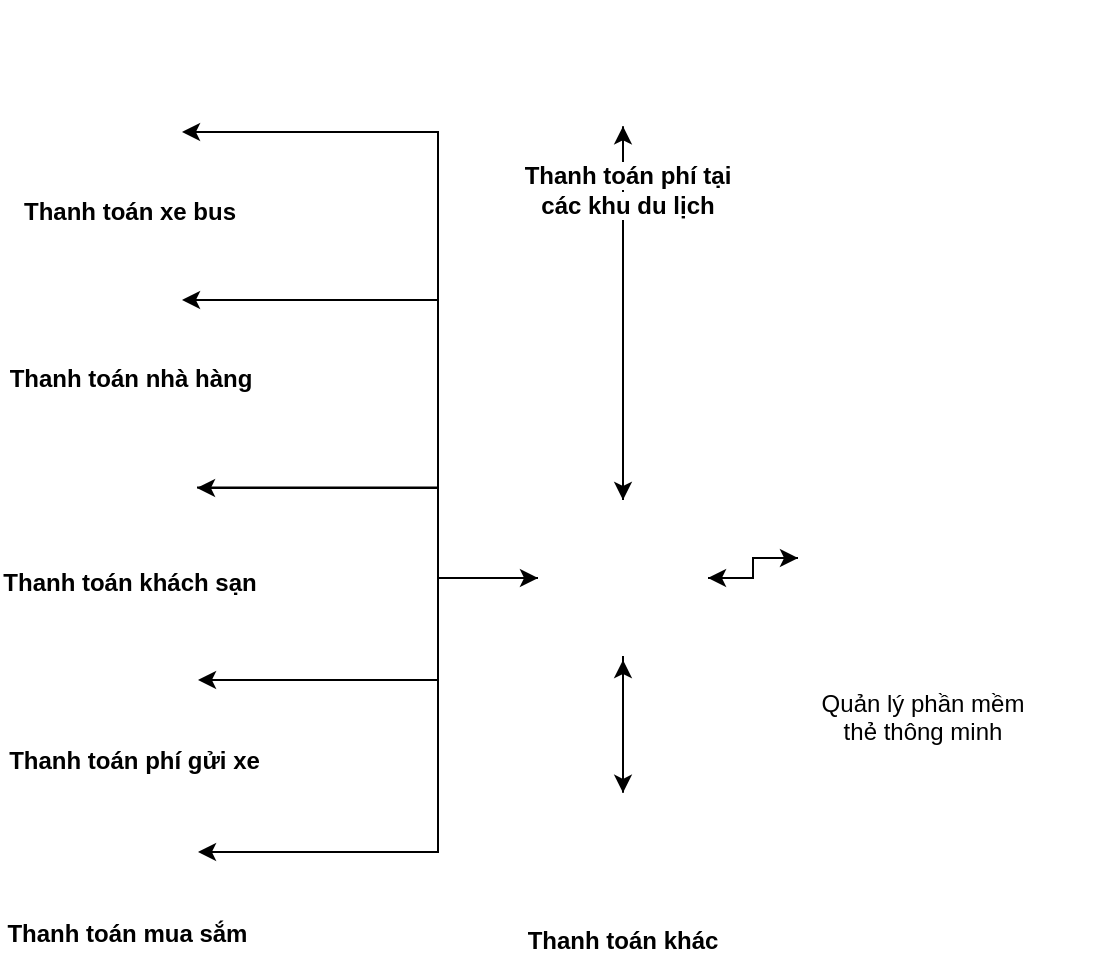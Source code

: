 <mxfile version="18.1.3" type="github">
  <diagram id="YVmNv48VYtaEa-Qu43L8" name="Page-1">
    <mxGraphModel dx="965" dy="597" grid="1" gridSize="10" guides="1" tooltips="1" connect="1" arrows="1" fold="1" page="1" pageScale="1" pageWidth="850" pageHeight="1100" math="0" shadow="0">
      <root>
        <mxCell id="0" />
        <mxCell id="1" parent="0" />
        <mxCell id="V7S1DQHfznA4UIGBVDYL-12" style="edgeStyle=orthogonalEdgeStyle;rounded=0;orthogonalLoop=1;jettySize=auto;html=1;exitX=0;exitY=0.5;exitDx=0;exitDy=0;entryX=1;entryY=0.5;entryDx=0;entryDy=0;" edge="1" parent="1" source="V7S1DQHfznA4UIGBVDYL-3" target="V7S1DQHfznA4UIGBVDYL-9">
          <mxGeometry relative="1" as="geometry" />
        </mxCell>
        <mxCell id="V7S1DQHfznA4UIGBVDYL-3" value="Quản lý phần mềm &#xa;thẻ thông minh" style="shape=image;verticalLabelPosition=bottom;labelBackgroundColor=default;verticalAlign=top;aspect=fixed;imageAspect=0;image=https://cdn.iconscout.com/icon/premium/png-256-thumb/data-management-1683684-1431573.png;" vertex="1" parent="1">
          <mxGeometry x="540" y="280" width="125" height="118" as="geometry" />
        </mxCell>
        <mxCell id="V7S1DQHfznA4UIGBVDYL-4" value="" style="shape=image;verticalLabelPosition=bottom;labelBackgroundColor=default;verticalAlign=top;aspect=fixed;imageAspect=0;image=https://cdn4.iconfinder.com/data/icons/education-information/32/data-512.png;" vertex="1" parent="1">
          <mxGeometry x="636" y="344" width="61" height="54" as="geometry" />
        </mxCell>
        <mxCell id="V7S1DQHfznA4UIGBVDYL-13" value="" style="edgeStyle=orthogonalEdgeStyle;rounded=0;orthogonalLoop=1;jettySize=auto;html=1;" edge="1" parent="1" source="V7S1DQHfznA4UIGBVDYL-9" target="V7S1DQHfznA4UIGBVDYL-3">
          <mxGeometry relative="1" as="geometry" />
        </mxCell>
        <mxCell id="V7S1DQHfznA4UIGBVDYL-26" style="edgeStyle=orthogonalEdgeStyle;rounded=0;orthogonalLoop=1;jettySize=auto;html=1;" edge="1" parent="1" source="V7S1DQHfznA4UIGBVDYL-9" target="V7S1DQHfznA4UIGBVDYL-17">
          <mxGeometry relative="1" as="geometry">
            <mxPoint x="280" y="126" as="targetPoint" />
            <Array as="points">
              <mxPoint x="360" y="349" />
              <mxPoint x="360" y="126" />
            </Array>
          </mxGeometry>
        </mxCell>
        <mxCell id="V7S1DQHfznA4UIGBVDYL-34" style="edgeStyle=orthogonalEdgeStyle;rounded=0;orthogonalLoop=1;jettySize=auto;html=1;entryX=1;entryY=0.5;entryDx=0;entryDy=0;" edge="1" parent="1" source="V7S1DQHfznA4UIGBVDYL-9" target="V7S1DQHfznA4UIGBVDYL-19">
          <mxGeometry relative="1" as="geometry">
            <mxPoint x="280" y="210" as="targetPoint" />
            <Array as="points">
              <mxPoint x="360" y="349" />
              <mxPoint x="360" y="210" />
            </Array>
          </mxGeometry>
        </mxCell>
        <mxCell id="V7S1DQHfznA4UIGBVDYL-35" style="edgeStyle=orthogonalEdgeStyle;rounded=0;orthogonalLoop=1;jettySize=auto;html=1;exitX=0;exitY=0.5;exitDx=0;exitDy=0;" edge="1" parent="1" source="V7S1DQHfznA4UIGBVDYL-9" target="V7S1DQHfznA4UIGBVDYL-20">
          <mxGeometry relative="1" as="geometry">
            <Array as="points">
              <mxPoint x="360" y="349" />
              <mxPoint x="360" y="304" />
            </Array>
          </mxGeometry>
        </mxCell>
        <mxCell id="V7S1DQHfznA4UIGBVDYL-36" style="edgeStyle=orthogonalEdgeStyle;rounded=0;orthogonalLoop=1;jettySize=auto;html=1;exitX=0;exitY=0.5;exitDx=0;exitDy=0;" edge="1" parent="1" source="V7S1DQHfznA4UIGBVDYL-9">
          <mxGeometry relative="1" as="geometry">
            <mxPoint x="240" y="400" as="targetPoint" />
            <Array as="points">
              <mxPoint x="360" y="349" />
              <mxPoint x="360" y="400" />
            </Array>
          </mxGeometry>
        </mxCell>
        <mxCell id="V7S1DQHfznA4UIGBVDYL-37" style="edgeStyle=orthogonalEdgeStyle;rounded=0;orthogonalLoop=1;jettySize=auto;html=1;exitX=0;exitY=0.5;exitDx=0;exitDy=0;" edge="1" parent="1" source="V7S1DQHfznA4UIGBVDYL-9">
          <mxGeometry relative="1" as="geometry">
            <mxPoint x="240" y="486" as="targetPoint" />
            <Array as="points">
              <mxPoint x="360" y="349" />
              <mxPoint x="360" y="486" />
            </Array>
          </mxGeometry>
        </mxCell>
        <mxCell id="V7S1DQHfznA4UIGBVDYL-44" style="edgeStyle=orthogonalEdgeStyle;rounded=0;orthogonalLoop=1;jettySize=auto;html=1;entryX=0.5;entryY=0;entryDx=0;entryDy=0;" edge="1" parent="1" source="V7S1DQHfznA4UIGBVDYL-9" target="V7S1DQHfznA4UIGBVDYL-25">
          <mxGeometry relative="1" as="geometry" />
        </mxCell>
        <mxCell id="V7S1DQHfznA4UIGBVDYL-47" style="edgeStyle=orthogonalEdgeStyle;rounded=0;orthogonalLoop=1;jettySize=auto;html=1;" edge="1" parent="1" source="V7S1DQHfznA4UIGBVDYL-9" target="V7S1DQHfznA4UIGBVDYL-39">
          <mxGeometry relative="1" as="geometry" />
        </mxCell>
        <mxCell id="V7S1DQHfznA4UIGBVDYL-9" value="" style="shape=image;verticalLabelPosition=bottom;labelBackgroundColor=default;verticalAlign=top;aspect=fixed;imageAspect=0;image=https://cdn.iconscout.com/icon/free/png-256/credit-card-955-1115056.png;" vertex="1" parent="1">
          <mxGeometry x="410" y="310" width="85" height="78" as="geometry" />
        </mxCell>
        <mxCell id="V7S1DQHfznA4UIGBVDYL-17" value="Thanh toán xe bus" style="shape=image;verticalLabelPosition=bottom;labelBackgroundColor=default;verticalAlign=top;aspect=fixed;imageAspect=0;image=https://cdn-icons-png.flaticon.com/512/543/543885.png;fontStyle=1" vertex="1" parent="1">
          <mxGeometry x="180" y="100" width="52" height="52" as="geometry" />
        </mxCell>
        <mxCell id="V7S1DQHfznA4UIGBVDYL-19" value="Thanh toán nhà hàng" style="shape=image;verticalLabelPosition=bottom;labelBackgroundColor=default;verticalAlign=top;aspect=fixed;imageAspect=0;image=https://1.bp.blogspot.com/-wKjpoEMGQTI/YPuC-DgXm7I/AAAAAAAAeGU/QPQwFgCCd1MWt8JS9BCDMgJGAw7o0mMkQCNcBGAsYHQ/w320-h320/nha-hang.png;fontStyle=1" vertex="1" parent="1">
          <mxGeometry x="181" y="184.5" width="51" height="51" as="geometry" />
        </mxCell>
        <mxCell id="V7S1DQHfznA4UIGBVDYL-38" style="edgeStyle=orthogonalEdgeStyle;rounded=0;orthogonalLoop=1;jettySize=auto;html=1;entryX=0;entryY=0.5;entryDx=0;entryDy=0;" edge="1" parent="1" source="V7S1DQHfznA4UIGBVDYL-20" target="V7S1DQHfznA4UIGBVDYL-9">
          <mxGeometry relative="1" as="geometry">
            <Array as="points">
              <mxPoint x="360" y="304" />
              <mxPoint x="360" y="349" />
            </Array>
          </mxGeometry>
        </mxCell>
        <mxCell id="V7S1DQHfznA4UIGBVDYL-20" value="Thanh toán khách sạn" style="shape=image;verticalLabelPosition=bottom;labelBackgroundColor=default;verticalAlign=top;aspect=fixed;imageAspect=0;image=https://png.pngtree.com/png-clipart/20191123/original/pngtree-hotel-building-vector-illustration-with-simple-design-hotel-icon-png-image_5194507.jpg;fontStyle=1" vertex="1" parent="1">
          <mxGeometry x="172.5" y="270" width="67" height="67.39" as="geometry" />
        </mxCell>
        <mxCell id="V7S1DQHfznA4UIGBVDYL-22" value="Thanh toán phí gửi xe" style="shape=image;verticalLabelPosition=bottom;labelBackgroundColor=default;verticalAlign=top;aspect=fixed;imageAspect=0;image=https://png.pngtree.com/png-vector/20190115/ourlarge/pngtree-car-in-garage-flat-multi-color-icon-png-image_315868.jpg;fontStyle=1" vertex="1" parent="1">
          <mxGeometry x="180" y="370" width="56.5" height="56.5" as="geometry" />
        </mxCell>
        <mxCell id="V7S1DQHfznA4UIGBVDYL-23" value="Thanh toán mua sắm " style="shape=image;verticalLabelPosition=bottom;labelBackgroundColor=default;verticalAlign=top;aspect=fixed;imageAspect=0;image=https://png.pngtree.com/element_our/20190522/ourlarge/pngtree-shopping-cart-icon-design-image_1071385.jpg;fontStyle=1" vertex="1" parent="1">
          <mxGeometry x="180" y="460" width="52.75" height="52.75" as="geometry" />
        </mxCell>
        <mxCell id="V7S1DQHfznA4UIGBVDYL-45" style="edgeStyle=orthogonalEdgeStyle;rounded=0;orthogonalLoop=1;jettySize=auto;html=1;" edge="1" parent="1" source="V7S1DQHfznA4UIGBVDYL-25">
          <mxGeometry relative="1" as="geometry">
            <mxPoint x="452.5" y="390" as="targetPoint" />
          </mxGeometry>
        </mxCell>
        <mxCell id="V7S1DQHfznA4UIGBVDYL-25" value="Thanh toán khác" style="shape=image;verticalLabelPosition=bottom;labelBackgroundColor=default;verticalAlign=top;aspect=fixed;imageAspect=0;image=https://banner2.cleanpng.com/20180402/jyw/kisspng-payment-gateway-payment-processor-computer-icons-e-payment-5ac2099273b664.34.jpg;fontStyle=1" vertex="1" parent="1">
          <mxGeometry x="422.5" y="456.38" width="60" height="60" as="geometry" />
        </mxCell>
        <mxCell id="V7S1DQHfznA4UIGBVDYL-46" style="edgeStyle=orthogonalEdgeStyle;rounded=0;orthogonalLoop=1;jettySize=auto;html=1;entryX=0.5;entryY=0;entryDx=0;entryDy=0;" edge="1" parent="1" source="V7S1DQHfznA4UIGBVDYL-39" target="V7S1DQHfznA4UIGBVDYL-9">
          <mxGeometry relative="1" as="geometry" />
        </mxCell>
        <mxCell id="V7S1DQHfznA4UIGBVDYL-39" value="" style="shape=image;verticalLabelPosition=bottom;labelBackgroundColor=default;verticalAlign=top;aspect=fixed;imageAspect=0;image=https://victoriatourist.com.vn/wp-content/uploads/2020/06/unnamed.png;fontStyle=1;direction=east;" vertex="1" parent="1">
          <mxGeometry x="420" y="60" width="65" height="63.14" as="geometry" />
        </mxCell>
        <mxCell id="V7S1DQHfznA4UIGBVDYL-48" value="&lt;span style=&quot;font-weight: 700; background-color: rgb(255, 255, 255);&quot;&gt;Thanh toán phí tại&lt;/span&gt;&lt;br style=&quot;padding: 0px; margin: 0px; font-weight: 700;&quot;&gt;&lt;span style=&quot;font-weight: 700; background-color: rgb(255, 255, 255);&quot;&gt;các khu du lịch&lt;/span&gt;" style="text;html=1;strokeColor=none;fillColor=none;align=center;verticalAlign=middle;whiteSpace=wrap;rounded=0;" vertex="1" parent="1">
          <mxGeometry x="380" y="140" width="150" height="30" as="geometry" />
        </mxCell>
      </root>
    </mxGraphModel>
  </diagram>
</mxfile>
